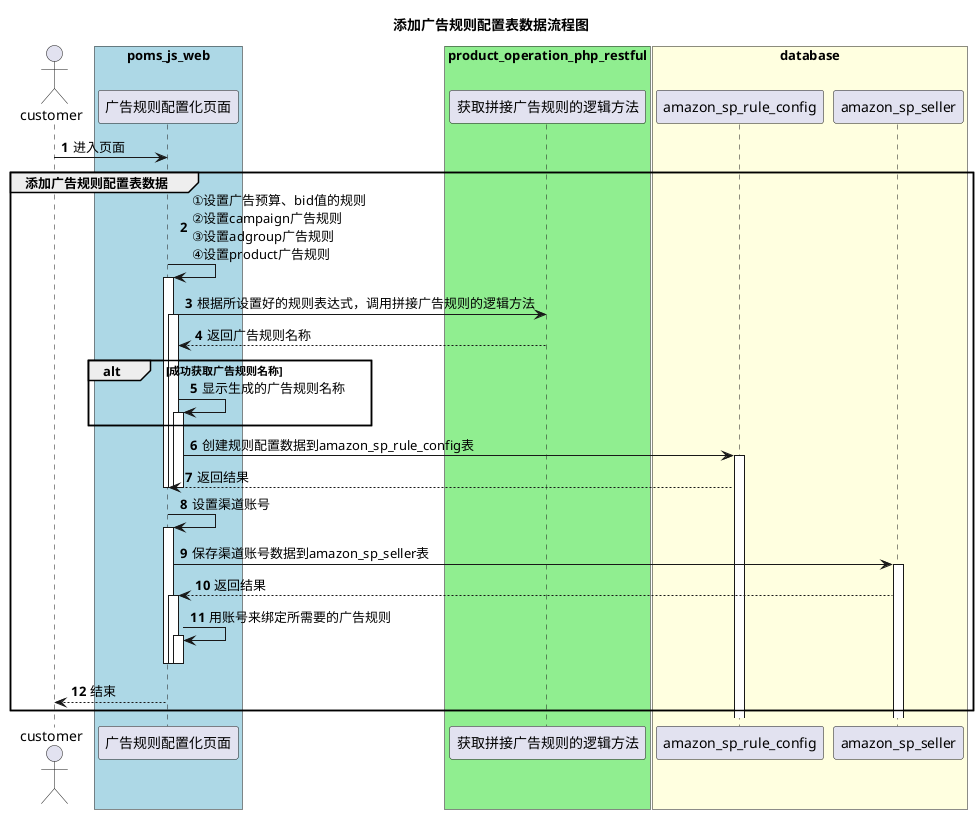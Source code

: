 @startuml
title 添加广告规则配置表数据流程图
autonumber
actor "customer" as customer

box "poms_js_web" #lightBlue

participant "广告规则配置化页面" as t1
end box


box "product_operation_php_restful" #lightGreen

participant "获取拼接广告规则的逻辑方法" as combineRule
end box

box "database" #lightYellow
participant "amazon_sp_rule_config" as db1
participant "amazon_sp_seller" as db2
end box

customer -> t1 : 进入页面
group 添加广告规则配置表数据

t1 -> t1 : ①设置广告预算、bid值的规则\n②设置campaign广告规则\n③设置adgroup广告规则\n④设置product广告规则
activate t1
t1 -> combineRule : 根据所设置好的规则表达式，调用拼接广告规则的逻辑方法
activate t1
combineRule --> t1 : 返回广告规则名称
alt 成功获取广告规则名称
t1 -> t1 : 显示生成的广告规则名称
activate t1
end

t1 -> db1 : 创建规则配置数据到amazon_sp_rule_config表
activate db1
db1 --> t1 : 返回结果
deactivate t1
deactivate t1
deactivate t1

t1 -> t1 : 设置渠道账号
activate t1
t1 -> db2 : 保存渠道账号数据到amazon_sp_seller表
activate db2
db2 --> t1 : 返回结果
activate t1
t1 -> t1 : 用账号来绑定所需要的广告规则
activate t1
deactivate t1
deactivate t1
deactivate t1
t1 --> customer : 结束
end


@enduml
